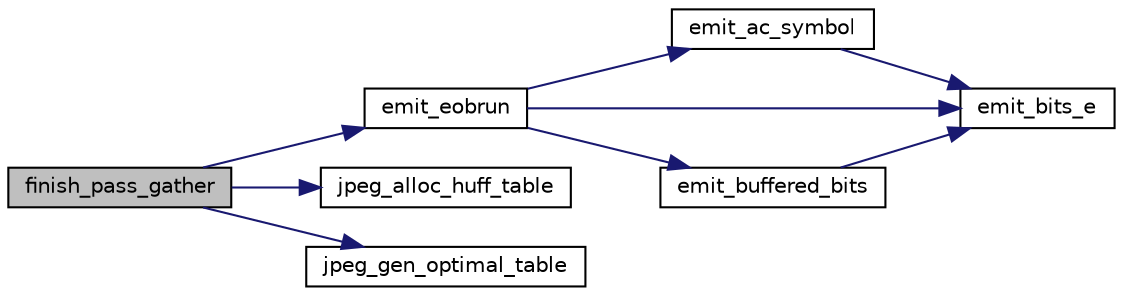 digraph "finish_pass_gather"
{
 // LATEX_PDF_SIZE
  bgcolor="transparent";
  edge [fontname="Helvetica",fontsize="10",labelfontname="Helvetica",labelfontsize="10"];
  node [fontname="Helvetica",fontsize="10",shape=record];
  rankdir="LR";
  Node200 [label="finish_pass_gather",height=0.2,width=0.4,color="black", fillcolor="grey75", style="filled", fontcolor="black",tooltip=" "];
  Node200 -> Node201 [color="midnightblue",fontsize="10",style="solid"];
  Node201 [label="emit_eobrun",height=0.2,width=0.4,color="black",URL="$jchuff_8c.html#abc3f63e0a0443dabc0b9a520f8e50292",tooltip=" "];
  Node201 -> Node202 [color="midnightblue",fontsize="10",style="solid"];
  Node202 [label="emit_ac_symbol",height=0.2,width=0.4,color="black",URL="$jchuff_8c.html#a07823ab39ef8578973b1bd8e09384350",tooltip=" "];
  Node202 -> Node203 [color="midnightblue",fontsize="10",style="solid"];
  Node203 [label="emit_bits_e",height=0.2,width=0.4,color="black",URL="$jchuff_8c.html#a944ee3875180fbb90badf7c2be7f369d",tooltip=" "];
  Node201 -> Node203 [color="midnightblue",fontsize="10",style="solid"];
  Node201 -> Node204 [color="midnightblue",fontsize="10",style="solid"];
  Node204 [label="emit_buffered_bits",height=0.2,width=0.4,color="black",URL="$jchuff_8c.html#ab4ebe43b6d989c78ef8f216f31c03abf",tooltip=" "];
  Node204 -> Node203 [color="midnightblue",fontsize="10",style="solid"];
  Node200 -> Node205 [color="midnightblue",fontsize="10",style="solid"];
  Node205 [label="jpeg_alloc_huff_table",height=0.2,width=0.4,color="black",URL="$jcomapi_8c.html#af6d023a98d48599258237efa5cc82abf",tooltip=" "];
  Node200 -> Node206 [color="midnightblue",fontsize="10",style="solid"];
  Node206 [label="jpeg_gen_optimal_table",height=0.2,width=0.4,color="black",URL="$jchuff_8c.html#a3f40436fc5d3ec20e1124b84e3256b93",tooltip=" "];
}
